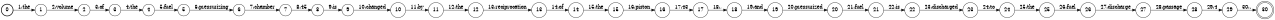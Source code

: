 digraph FST {
rankdir = LR;
size = "8.5,11";
label = "";
center = 1;
orientation = Portrait;
ranksep = "0.4";
nodesep = "0.25";
0 [label = "0", shape = circle, style = bold, fontsize = 14]
	0 -> 1 [label = "1:the", fontsize = 14];
1 [label = "1", shape = circle, style = solid, fontsize = 14]
	1 -> 2 [label = "2:volume", fontsize = 14];
2 [label = "2", shape = circle, style = solid, fontsize = 14]
	2 -> 3 [label = "3:of", fontsize = 14];
3 [label = "3", shape = circle, style = solid, fontsize = 14]
	3 -> 4 [label = "4:the", fontsize = 14];
4 [label = "4", shape = circle, style = solid, fontsize = 14]
	4 -> 5 [label = "5:fuel", fontsize = 14];
5 [label = "5", shape = circle, style = solid, fontsize = 14]
	5 -> 6 [label = "6:pressurizing", fontsize = 14];
6 [label = "6", shape = circle, style = solid, fontsize = 14]
	6 -> 7 [label = "7:chamber", fontsize = 14];
7 [label = "7", shape = circle, style = solid, fontsize = 14]
	7 -> 8 [label = "8:45", fontsize = 14];
8 [label = "8", shape = circle, style = solid, fontsize = 14]
	8 -> 9 [label = "9:is", fontsize = 14];
9 [label = "9", shape = circle, style = solid, fontsize = 14]
	9 -> 10 [label = "10:changed", fontsize = 14];
10 [label = "10", shape = circle, style = solid, fontsize = 14]
	10 -> 11 [label = "11:by", fontsize = 14];
11 [label = "11", shape = circle, style = solid, fontsize = 14]
	11 -> 12 [label = "12:the", fontsize = 14];
12 [label = "12", shape = circle, style = solid, fontsize = 14]
	12 -> 13 [label = "13:reciprocation", fontsize = 14];
13 [label = "13", shape = circle, style = solid, fontsize = 14]
	13 -> 14 [label = "14:of", fontsize = 14];
14 [label = "14", shape = circle, style = solid, fontsize = 14]
	14 -> 15 [label = "15:the", fontsize = 14];
15 [label = "15", shape = circle, style = solid, fontsize = 14]
	15 -> 16 [label = "16:piston", fontsize = 14];
16 [label = "16", shape = circle, style = solid, fontsize = 14]
	16 -> 17 [label = "17:43", fontsize = 14];
17 [label = "17", shape = circle, style = solid, fontsize = 14]
	17 -> 18 [label = "18:,", fontsize = 14];
18 [label = "18", shape = circle, style = solid, fontsize = 14]
	18 -> 19 [label = "19:and", fontsize = 14];
19 [label = "19", shape = circle, style = solid, fontsize = 14]
	19 -> 20 [label = "20:pressurized", fontsize = 14];
20 [label = "20", shape = circle, style = solid, fontsize = 14]
	20 -> 21 [label = "21:fuel", fontsize = 14];
21 [label = "21", shape = circle, style = solid, fontsize = 14]
	21 -> 22 [label = "22:is", fontsize = 14];
22 [label = "22", shape = circle, style = solid, fontsize = 14]
	22 -> 23 [label = "23:discharged", fontsize = 14];
23 [label = "23", shape = circle, style = solid, fontsize = 14]
	23 -> 24 [label = "24:to", fontsize = 14];
24 [label = "24", shape = circle, style = solid, fontsize = 14]
	24 -> 25 [label = "25:the", fontsize = 14];
25 [label = "25", shape = circle, style = solid, fontsize = 14]
	25 -> 26 [label = "26:fuel", fontsize = 14];
26 [label = "26", shape = circle, style = solid, fontsize = 14]
	26 -> 27 [label = "27:discharge", fontsize = 14];
27 [label = "27", shape = circle, style = solid, fontsize = 14]
	27 -> 28 [label = "28:passage", fontsize = 14];
28 [label = "28", shape = circle, style = solid, fontsize = 14]
	28 -> 29 [label = "29:4", fontsize = 14];
29 [label = "29", shape = circle, style = solid, fontsize = 14]
	29 -> 30 [label = "30:.", fontsize = 14];
30 [label = "30", shape = doublecircle, style = solid, fontsize = 14]
}
